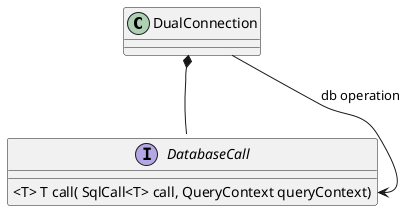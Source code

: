 @startuml

@startuml

class DualConnection

interface DatabaseCall{
  <T> T call( SqlCall<T> call, QueryContext queryContext)
}

DualConnection *-- DatabaseCall
DualConnection --> DatabaseCall::call : db operation


@enduml


@enduml
